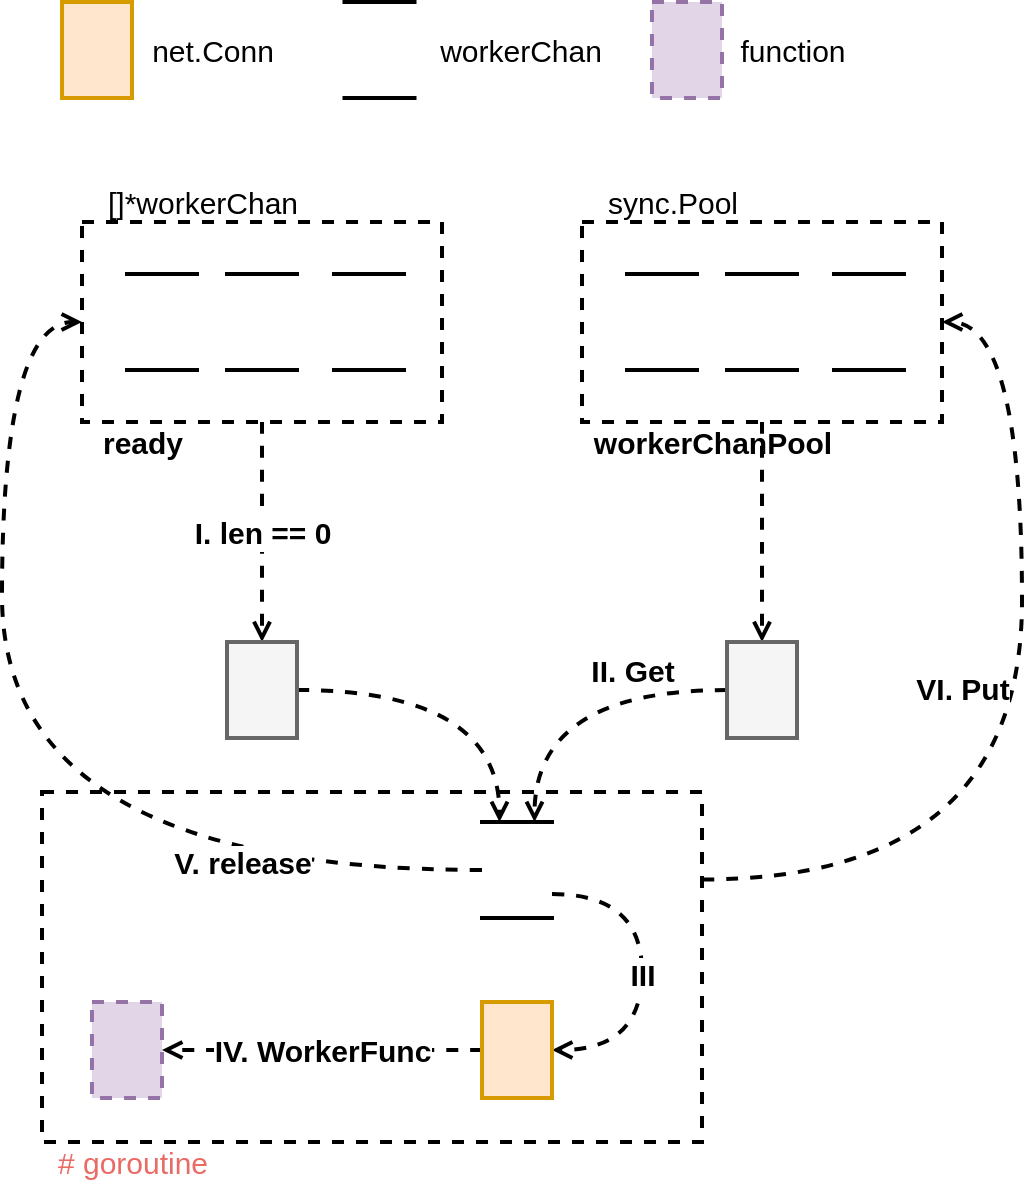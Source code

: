 <mxfile version="15.4.0" type="device" pages="2"><diagram id="5is-HEca9UHyjwFwnL_t" name="workerPool"><mxGraphModel dx="1086" dy="966" grid="1" gridSize="10" guides="1" tooltips="1" connect="1" arrows="1" fold="1" page="1" pageScale="1" pageWidth="827" pageHeight="1169" math="0" shadow="0"><root><mxCell id="0"/><mxCell id="1" parent="0"/><mxCell id="xLlva8dM5llLb8aWx6o5-53" value="" style="rounded=0;whiteSpace=wrap;html=1;strokeWidth=2;fontSize=15;fillColor=none;dashed=1;" parent="1" vertex="1"><mxGeometry x="220" y="575" width="330" height="175" as="geometry"/></mxCell><mxCell id="xLlva8dM5llLb8aWx6o5-2" value="" style="shape=partialRectangle;whiteSpace=wrap;html=1;left=0;right=0;fillColor=none;strokeWidth=2;" parent="1" vertex="1"><mxGeometry x="512.5" y="316" width="35" height="48" as="geometry"/></mxCell><mxCell id="xLlva8dM5llLb8aWx6o5-4" value="" style="shape=partialRectangle;whiteSpace=wrap;html=1;left=0;right=0;fillColor=none;strokeWidth=2;" parent="1" vertex="1"><mxGeometry x="562.5" y="316" width="35" height="48" as="geometry"/></mxCell><mxCell id="xLlva8dM5llLb8aWx6o5-5" value="" style="shape=partialRectangle;whiteSpace=wrap;html=1;left=0;right=0;fillColor=none;strokeWidth=2;" parent="1" vertex="1"><mxGeometry x="616" y="316" width="35" height="48" as="geometry"/></mxCell><mxCell id="xLlva8dM5llLb8aWx6o5-44" style="edgeStyle=orthogonalEdgeStyle;curved=1;rounded=0;orthogonalLoop=1;jettySize=auto;html=1;exitX=1;exitY=0.75;exitDx=0;exitDy=0;entryX=1;entryY=0.5;entryDx=0;entryDy=0;dashed=1;fontSize=15;endArrow=open;endFill=0;strokeWidth=2;" parent="1" source="xLlva8dM5llLb8aWx6o5-9" target="xLlva8dM5llLb8aWx6o5-12" edge="1"><mxGeometry relative="1" as="geometry"><Array as="points"><mxPoint x="520" y="626"/><mxPoint x="520" y="704"/></Array></mxGeometry></mxCell><mxCell id="xLlva8dM5llLb8aWx6o5-46" value="III" style="edgeLabel;html=1;align=center;verticalAlign=middle;resizable=0;points=[];fontSize=15;fontStyle=1" parent="xLlva8dM5llLb8aWx6o5-44" vertex="1" connectable="0"><mxGeometry x="0.209" y="1" relative="1" as="geometry"><mxPoint x="-1" y="-17" as="offset"/></mxGeometry></mxCell><mxCell id="xLlva8dM5llLb8aWx6o5-47" value="V. release" style="edgeStyle=orthogonalEdgeStyle;curved=1;rounded=0;orthogonalLoop=1;jettySize=auto;html=1;exitX=0;exitY=0.5;exitDx=0;exitDy=0;entryX=0;entryY=0.5;entryDx=0;entryDy=0;dashed=1;fontSize=15;endArrow=open;endFill=0;strokeWidth=2;fontStyle=1" parent="1" source="xLlva8dM5llLb8aWx6o5-9" target="xLlva8dM5llLb8aWx6o5-20" edge="1"><mxGeometry x="-0.567" y="-4" relative="1" as="geometry"><Array as="points"><mxPoint x="200" y="614"/><mxPoint x="200" y="340"/></Array><mxPoint as="offset"/></mxGeometry></mxCell><mxCell id="xLlva8dM5llLb8aWx6o5-48" value="VI. Put" style="edgeStyle=orthogonalEdgeStyle;curved=1;rounded=0;orthogonalLoop=1;jettySize=auto;html=1;exitX=1;exitY=0.25;exitDx=0;exitDy=0;entryX=1;entryY=0.5;entryDx=0;entryDy=0;dashed=1;fontSize=15;endArrow=open;endFill=0;strokeWidth=2;fontStyle=1" parent="1" source="xLlva8dM5llLb8aWx6o5-53" target="xLlva8dM5llLb8aWx6o5-29" edge="1"><mxGeometry x="0.069" y="30" relative="1" as="geometry"><Array as="points"><mxPoint x="710" y="619"/><mxPoint x="710" y="340"/></Array><mxPoint as="offset"/></mxGeometry></mxCell><mxCell id="xLlva8dM5llLb8aWx6o5-9" value="" style="shape=partialRectangle;whiteSpace=wrap;html=1;left=0;right=0;fillColor=none;strokeWidth=2;" parent="1" vertex="1"><mxGeometry x="440" y="590" width="35" height="48" as="geometry"/></mxCell><mxCell id="xLlva8dM5llLb8aWx6o5-45" value="IV. WorkerFunc" style="edgeStyle=orthogonalEdgeStyle;curved=1;rounded=0;orthogonalLoop=1;jettySize=auto;html=1;exitX=0;exitY=0.5;exitDx=0;exitDy=0;entryX=1;entryY=0.5;entryDx=0;entryDy=0;dashed=1;fontSize=15;endArrow=open;endFill=0;strokeWidth=2;fontStyle=1" parent="1" source="xLlva8dM5llLb8aWx6o5-12" target="xLlva8dM5llLb8aWx6o5-14" edge="1"><mxGeometry relative="1" as="geometry"/></mxCell><mxCell id="xLlva8dM5llLb8aWx6o5-12" value="" style="rounded=0;whiteSpace=wrap;html=1;strokeWidth=2;fillColor=#ffe6cc;strokeColor=#d79b00;" parent="1" vertex="1"><mxGeometry x="440" y="680" width="35" height="48" as="geometry"/></mxCell><mxCell id="xLlva8dM5llLb8aWx6o5-14" value="" style="rounded=0;whiteSpace=wrap;html=1;strokeWidth=2;fillColor=#e1d5e7;dashed=1;strokeColor=#9673a6;" parent="1" vertex="1"><mxGeometry x="245" y="680" width="35" height="48" as="geometry"/></mxCell><mxCell id="xLlva8dM5llLb8aWx6o5-17" value="" style="rounded=0;whiteSpace=wrap;html=1;strokeWidth=2;fillColor=#ffe6cc;strokeColor=#d79b00;" parent="1" vertex="1"><mxGeometry x="230" y="180" width="35" height="48" as="geometry"/></mxCell><mxCell id="xLlva8dM5llLb8aWx6o5-18" value="net.Conn" style="text;html=1;align=center;verticalAlign=middle;resizable=0;points=[];autosize=1;strokeColor=none;fillColor=none;fontSize=15;" parent="1" vertex="1"><mxGeometry x="265" y="194" width="80" height="20" as="geometry"/></mxCell><mxCell id="xLlva8dM5llLb8aWx6o5-19" value="" style="shape=partialRectangle;whiteSpace=wrap;html=1;left=0;right=0;fillColor=none;strokeWidth=2;" parent="1" vertex="1"><mxGeometry x="262.5" y="316" width="35" height="48" as="geometry"/></mxCell><mxCell id="xLlva8dM5llLb8aWx6o5-41" value="I. len == 0" style="edgeStyle=orthogonalEdgeStyle;curved=1;rounded=0;orthogonalLoop=1;jettySize=auto;html=1;exitX=0.5;exitY=1;exitDx=0;exitDy=0;entryX=0.5;entryY=0;entryDx=0;entryDy=0;dashed=1;fontSize=15;endArrow=open;endFill=0;strokeWidth=2;fontStyle=1" parent="1" source="xLlva8dM5llLb8aWx6o5-20" target="xLlva8dM5llLb8aWx6o5-32" edge="1"><mxGeometry relative="1" as="geometry"/></mxCell><mxCell id="xLlva8dM5llLb8aWx6o5-20" value="" style="rounded=0;whiteSpace=wrap;html=1;strokeWidth=2;fillColor=none;dashed=1;" parent="1" vertex="1"><mxGeometry x="240" y="290" width="180" height="100" as="geometry"/></mxCell><mxCell id="xLlva8dM5llLb8aWx6o5-21" value="" style="shape=partialRectangle;whiteSpace=wrap;html=1;left=0;right=0;fillColor=none;strokeWidth=2;" parent="1" vertex="1"><mxGeometry x="312.5" y="316" width="35" height="48" as="geometry"/></mxCell><mxCell id="xLlva8dM5llLb8aWx6o5-22" value="" style="shape=partialRectangle;whiteSpace=wrap;html=1;left=0;right=0;fillColor=none;strokeWidth=2;" parent="1" vertex="1"><mxGeometry x="366" y="316" width="35" height="48" as="geometry"/></mxCell><mxCell id="xLlva8dM5llLb8aWx6o5-23" value="ready" style="text;html=1;align=center;verticalAlign=middle;resizable=0;points=[];autosize=1;strokeColor=none;fillColor=none;fontStyle=1;fontSize=15;" parent="1" vertex="1"><mxGeometry x="240" y="390" width="60" height="20" as="geometry"/></mxCell><mxCell id="xLlva8dM5llLb8aWx6o5-28" value="sync.Pool" style="text;html=1;align=center;verticalAlign=middle;resizable=0;points=[];autosize=1;strokeColor=none;fillColor=none;fontSize=15;fontStyle=0" parent="1" vertex="1"><mxGeometry x="495" y="270" width="80" height="20" as="geometry"/></mxCell><mxCell id="xLlva8dM5llLb8aWx6o5-37" value="II. Get" style="edgeStyle=orthogonalEdgeStyle;curved=1;rounded=0;orthogonalLoop=1;jettySize=auto;html=1;entryX=0.75;entryY=0;entryDx=0;entryDy=0;dashed=1;fontSize=15;endArrow=open;endFill=0;strokeWidth=2;fontStyle=1;exitX=0;exitY=0.5;exitDx=0;exitDy=0;" parent="1" source="xLlva8dM5llLb8aWx6o5-55" target="xLlva8dM5llLb8aWx6o5-9" edge="1"><mxGeometry x="-0.414" y="-10" relative="1" as="geometry"><mxPoint x="500" y="460" as="sourcePoint"/><mxPoint as="offset"/></mxGeometry></mxCell><mxCell id="xLlva8dM5llLb8aWx6o5-58" style="edgeStyle=orthogonalEdgeStyle;curved=1;rounded=0;orthogonalLoop=1;jettySize=auto;html=1;exitX=0.5;exitY=1;exitDx=0;exitDy=0;entryX=0.5;entryY=0;entryDx=0;entryDy=0;dashed=1;fontSize=15;fontColor=#EA6B66;endArrow=open;endFill=0;strokeWidth=2;" parent="1" source="xLlva8dM5llLb8aWx6o5-29" target="xLlva8dM5llLb8aWx6o5-55" edge="1"><mxGeometry relative="1" as="geometry"/></mxCell><mxCell id="xLlva8dM5llLb8aWx6o5-29" value="" style="rounded=0;whiteSpace=wrap;html=1;strokeWidth=2;dashed=1;fontSize=15;fillColor=none;" parent="1" vertex="1"><mxGeometry x="490" y="290" width="180" height="100" as="geometry"/></mxCell><mxCell id="xLlva8dM5llLb8aWx6o5-30" value="workerChanPool" style="text;html=1;align=center;verticalAlign=middle;resizable=0;points=[];autosize=1;strokeColor=none;fillColor=none;fontSize=15;fontStyle=1" parent="1" vertex="1"><mxGeometry x="490" y="390" width="130" height="20" as="geometry"/></mxCell><mxCell id="xLlva8dM5llLb8aWx6o5-31" value="[]*workerChan" style="text;html=1;align=center;verticalAlign=middle;resizable=0;points=[];autosize=1;strokeColor=none;fillColor=none;fontSize=15;fontStyle=0" parent="1" vertex="1"><mxGeometry x="245" y="270" width="110" height="20" as="geometry"/></mxCell><mxCell id="xLlva8dM5llLb8aWx6o5-42" style="edgeStyle=orthogonalEdgeStyle;curved=1;rounded=0;orthogonalLoop=1;jettySize=auto;html=1;exitX=1;exitY=0.5;exitDx=0;exitDy=0;entryX=0.25;entryY=0;entryDx=0;entryDy=0;dashed=1;fontSize=15;endArrow=open;endFill=0;strokeWidth=2;" parent="1" source="xLlva8dM5llLb8aWx6o5-32" target="xLlva8dM5llLb8aWx6o5-9" edge="1"><mxGeometry relative="1" as="geometry"/></mxCell><mxCell id="xLlva8dM5llLb8aWx6o5-32" value="" style="rounded=0;whiteSpace=wrap;html=1;strokeWidth=2;fontSize=15;fillColor=#f5f5f5;strokeColor=#666666;fontColor=#333333;" parent="1" vertex="1"><mxGeometry x="312.5" y="500" width="35" height="48" as="geometry"/></mxCell><mxCell id="xLlva8dM5llLb8aWx6o5-49" value="" style="shape=partialRectangle;whiteSpace=wrap;html=1;left=0;right=0;fillColor=none;strokeWidth=2;" parent="1" vertex="1"><mxGeometry x="371.25" y="180" width="35" height="48" as="geometry"/></mxCell><mxCell id="xLlva8dM5llLb8aWx6o5-50" value="workerChan" style="text;html=1;align=center;verticalAlign=middle;resizable=0;points=[];autosize=1;strokeColor=none;fillColor=none;fontSize=15;" parent="1" vertex="1"><mxGeometry x="408.75" y="194" width="100" height="20" as="geometry"/></mxCell><mxCell id="xLlva8dM5llLb8aWx6o5-51" value="" style="rounded=0;whiteSpace=wrap;html=1;strokeWidth=2;fillColor=#e1d5e7;dashed=1;strokeColor=#9673a6;" parent="1" vertex="1"><mxGeometry x="525" y="180" width="35" height="48" as="geometry"/></mxCell><mxCell id="xLlva8dM5llLb8aWx6o5-52" value="function" style="text;html=1;align=center;verticalAlign=middle;resizable=0;points=[];autosize=1;strokeColor=none;fillColor=none;fontSize=15;" parent="1" vertex="1"><mxGeometry x="560" y="194" width="70" height="20" as="geometry"/></mxCell><mxCell id="xLlva8dM5llLb8aWx6o5-54" value="# goroutine" style="text;html=1;align=center;verticalAlign=middle;resizable=0;points=[];autosize=1;strokeColor=none;fillColor=none;fontSize=15;fontColor=#EA6B66;" parent="1" vertex="1"><mxGeometry x="220" y="750" width="90" height="20" as="geometry"/></mxCell><mxCell id="xLlva8dM5llLb8aWx6o5-55" value="" style="rounded=0;whiteSpace=wrap;html=1;strokeWidth=2;fontSize=15;fontColor=#333333;fillColor=#f5f5f5;strokeColor=#666666;" parent="1" vertex="1"><mxGeometry x="562.5" y="500" width="35" height="48" as="geometry"/></mxCell></root></mxGraphModel></diagram><diagram id="iC7iWX5vg5MgBfeCjXLa" name="第 2 页"><mxGraphModel dx="1086" dy="966" grid="1" gridSize="10" guides="1" tooltips="1" connect="1" arrows="1" fold="1" page="1" pageScale="1" pageWidth="827" pageHeight="1169" math="0" shadow="0"><root><mxCell id="SBGcmfvliYdOUK7LaiIU-0"/><mxCell id="SBGcmfvliYdOUK7LaiIU-1" parent="SBGcmfvliYdOUK7LaiIU-0"/><mxCell id="ke38MAekd-CJqBQJh0ud-13" value="" style="rounded=0;whiteSpace=wrap;html=1;strokeWidth=2;fontSize=15;fontColor=#EA6B66;fillColor=none;dashed=1;" parent="SBGcmfvliYdOUK7LaiIU-1" vertex="1"><mxGeometry x="322.5" y="350" width="70" height="190" as="geometry"/></mxCell><mxCell id="ke38MAekd-CJqBQJh0ud-18" value="" style="rounded=0;whiteSpace=wrap;html=1;strokeWidth=2;fontSize=15;fontColor=#EA6B66;fillColor=none;dashed=1;" parent="SBGcmfvliYdOUK7LaiIU-1" vertex="1"><mxGeometry x="392.5" y="350" width="70" height="190" as="geometry"/></mxCell><mxCell id="ke38MAekd-CJqBQJh0ud-6" value="" style="rounded=0;whiteSpace=wrap;html=1;strokeWidth=2;fontSize=15;fontColor=#EA6B66;fillColor=none;dashed=1;strokeColor=#EA6B66;" parent="SBGcmfvliYdOUK7LaiIU-1" vertex="1"><mxGeometry x="182.5" y="350" width="70" height="190" as="geometry"/></mxCell><mxCell id="ersYJYLCBOQnawaA4wMY-1" style="edgeStyle=orthogonalEdgeStyle;rounded=0;orthogonalLoop=1;jettySize=auto;html=1;exitX=0.5;exitY=0;exitDx=0;exitDy=0;dashed=1;endArrow=open;endFill=0;curved=1;strokeWidth=2;entryX=0.5;entryY=1;entryDx=0;entryDy=0;entryPerimeter=0;" edge="1" parent="SBGcmfvliYdOUK7LaiIU-1" source="ke38MAekd-CJqBQJh0ud-0" target="ersYJYLCBOQnawaA4wMY-2"><mxGeometry relative="1" as="geometry"><mxPoint x="250" y="270" as="targetPoint"/></mxGeometry></mxCell><mxCell id="ke38MAekd-CJqBQJh0ud-0" value="" style="shape=partialRectangle;whiteSpace=wrap;html=1;left=0;right=0;fillColor=none;strokeWidth=2;" parent="SBGcmfvliYdOUK7LaiIU-1" vertex="1"><mxGeometry x="200" y="376" width="35" height="48" as="geometry"/></mxCell><mxCell id="ke38MAekd-CJqBQJh0ud-8" value="" style="rounded=0;whiteSpace=wrap;html=1;strokeWidth=2;fontSize=15;fillColor=#fff2cc;strokeColor=#d6b656;" parent="SBGcmfvliYdOUK7LaiIU-1" vertex="1"><mxGeometry x="200" y="470" width="35" height="48" as="geometry"/></mxCell><mxCell id="ke38MAekd-CJqBQJh0ud-9" value="" style="shape=partialRectangle;whiteSpace=wrap;html=1;left=0;right=0;fillColor=none;strokeWidth=2;" parent="SBGcmfvliYdOUK7LaiIU-1" vertex="1"><mxGeometry x="270" y="376" width="35" height="48" as="geometry"/></mxCell><mxCell id="ke38MAekd-CJqBQJh0ud-11" value="" style="rounded=0;whiteSpace=wrap;html=1;strokeWidth=2;fontSize=15;fillColor=#fff2cc;strokeColor=#d6b656;" parent="SBGcmfvliYdOUK7LaiIU-1" vertex="1"><mxGeometry x="270" y="470" width="35" height="48" as="geometry"/></mxCell><mxCell id="ke38MAekd-CJqBQJh0ud-12" value="" style="shape=partialRectangle;whiteSpace=wrap;html=1;left=0;right=0;fillColor=none;strokeWidth=2;" parent="SBGcmfvliYdOUK7LaiIU-1" vertex="1"><mxGeometry x="340" y="376" width="35" height="48" as="geometry"/></mxCell><mxCell id="ke38MAekd-CJqBQJh0ud-14" value="" style="rounded=0;whiteSpace=wrap;html=1;strokeWidth=2;fontSize=15;fillColor=#fff2cc;strokeColor=#d6b656;" parent="SBGcmfvliYdOUK7LaiIU-1" vertex="1"><mxGeometry x="340" y="470" width="35" height="48" as="geometry"/></mxCell><mxCell id="ke38MAekd-CJqBQJh0ud-15" value="" style="rounded=0;whiteSpace=wrap;html=1;strokeWidth=2;fontSize=15;fillColor=#fff2cc;strokeColor=#d6b656;" parent="SBGcmfvliYdOUK7LaiIU-1" vertex="1"><mxGeometry x="270" y="210" width="35" height="48" as="geometry"/></mxCell><mxCell id="ke38MAekd-CJqBQJh0ud-16" value="time.Time" style="text;html=1;align=center;verticalAlign=middle;resizable=0;points=[];autosize=1;fontSize=15;" parent="SBGcmfvliYdOUK7LaiIU-1" vertex="1"><mxGeometry x="305" y="224" width="80" height="20" as="geometry"/></mxCell><mxCell id="ke38MAekd-CJqBQJh0ud-17" value="" style="shape=partialRectangle;whiteSpace=wrap;html=1;left=0;right=0;fillColor=none;strokeWidth=2;" parent="SBGcmfvliYdOUK7LaiIU-1" vertex="1"><mxGeometry x="410" y="376" width="35" height="48" as="geometry"/></mxCell><mxCell id="ke38MAekd-CJqBQJh0ud-19" value="" style="rounded=0;whiteSpace=wrap;html=1;strokeWidth=2;fontSize=15;fillColor=#fff2cc;strokeColor=#d6b656;" parent="SBGcmfvliYdOUK7LaiIU-1" vertex="1"><mxGeometry x="410" y="470" width="35" height="48" as="geometry"/></mxCell><mxCell id="ke38MAekd-CJqBQJh0ud-22" value="Add(- maxIdleWorkerDuration)" style="edgeStyle=orthogonalEdgeStyle;curved=1;rounded=0;orthogonalLoop=1;jettySize=auto;html=1;exitX=0;exitY=0.5;exitDx=0;exitDy=0;entryX=1;entryY=0.5;entryDx=0;entryDy=0;dashed=1;fontSize=15;fontColor=#000000;endArrow=open;endFill=0;strokeWidth=2;fontStyle=1" parent="SBGcmfvliYdOUK7LaiIU-1" source="ke38MAekd-CJqBQJh0ud-20" target="ke38MAekd-CJqBQJh0ud-21" edge="1"><mxGeometry relative="1" as="geometry"/></mxCell><mxCell id="ke38MAekd-CJqBQJh0ud-20" value="" style="rounded=0;whiteSpace=wrap;html=1;strokeWidth=2;fontSize=15;fillColor=#fff2cc;strokeColor=#d6b656;" parent="SBGcmfvliYdOUK7LaiIU-1" vertex="1"><mxGeometry x="592.5" y="600" width="35" height="48" as="geometry"/></mxCell><mxCell id="ke38MAekd-CJqBQJh0ud-24" value="After" style="edgeStyle=orthogonalEdgeStyle;curved=1;rounded=0;orthogonalLoop=1;jettySize=auto;html=1;exitX=0.5;exitY=0;exitDx=0;exitDy=0;entryX=0.5;entryY=1;entryDx=0;entryDy=0;dashed=1;fontSize=15;fontColor=#000000;endArrow=open;endFill=0;strokeWidth=2;fontStyle=1" parent="SBGcmfvliYdOUK7LaiIU-1" source="ke38MAekd-CJqBQJh0ud-21" target="ke38MAekd-CJqBQJh0ud-11" edge="1"><mxGeometry relative="1" as="geometry"/></mxCell><mxCell id="ke38MAekd-CJqBQJh0ud-21" value="" style="rounded=0;whiteSpace=wrap;html=1;strokeWidth=2;fontSize=15;fillColor=#fff2cc;strokeColor=#d6b656;" parent="SBGcmfvliYdOUK7LaiIU-1" vertex="1"><mxGeometry x="270" y="600" width="35" height="48" as="geometry"/></mxCell><mxCell id="ke38MAekd-CJqBQJh0ud-23" value="time.Now" style="text;html=1;align=center;verticalAlign=middle;resizable=0;points=[];autosize=1;strokeColor=none;fillColor=none;fontSize=15;fontColor=#000000;fontStyle=1" parent="SBGcmfvliYdOUK7LaiIU-1" vertex="1"><mxGeometry x="570" y="580" width="80" height="20" as="geometry"/></mxCell><mxCell id="ke38MAekd-CJqBQJh0ud-26" style="edgeStyle=orthogonalEdgeStyle;curved=1;rounded=0;orthogonalLoop=1;jettySize=auto;html=1;exitX=0;exitY=0.5;exitDx=0;exitDy=0;dashed=1;fontSize=15;fontColor=#000000;endArrow=open;endFill=0;strokeWidth=2;entryX=0;entryY=0.5;entryDx=0;entryDy=0;" parent="SBGcmfvliYdOUK7LaiIU-1" source="ke38MAekd-CJqBQJh0ud-25" target="ke38MAekd-CJqBQJh0ud-0" edge="1"><mxGeometry relative="1" as="geometry"><mxPoint x="150" y="420" as="targetPoint"/><Array as="points"><mxPoint x="120" y="624"/><mxPoint x="120" y="400"/></Array></mxGeometry></mxCell><mxCell id="ke38MAekd-CJqBQJh0ud-25" value="nil" style="rounded=0;whiteSpace=wrap;html=1;strokeWidth=2;fontSize=15;fontColor=#000000;fillColor=none;" parent="SBGcmfvliYdOUK7LaiIU-1" vertex="1"><mxGeometry x="200" y="600" width="35" height="48" as="geometry"/></mxCell><mxCell id="ersYJYLCBOQnawaA4wMY-2" value="break" style="text;html=1;align=center;verticalAlign=middle;resizable=0;points=[];autosize=1;strokeColor=none;fillColor=none;fontStyle=1;fontSize=15;" vertex="1" parent="SBGcmfvliYdOUK7LaiIU-1"><mxGeometry x="187.5" y="300" width="60" height="20" as="geometry"/></mxCell><mxCell id="ke38MAekd-CJqBQJh0ud-10" value="" style="rounded=0;whiteSpace=wrap;html=1;strokeWidth=2;fontSize=15;fontColor=#EA6B66;fillColor=none;dashed=1;strokeColor=#EA6B66;" parent="SBGcmfvliYdOUK7LaiIU-1" vertex="1"><mxGeometry x="252.5" y="350" width="70" height="190" as="geometry"/></mxCell></root></mxGraphModel></diagram></mxfile>